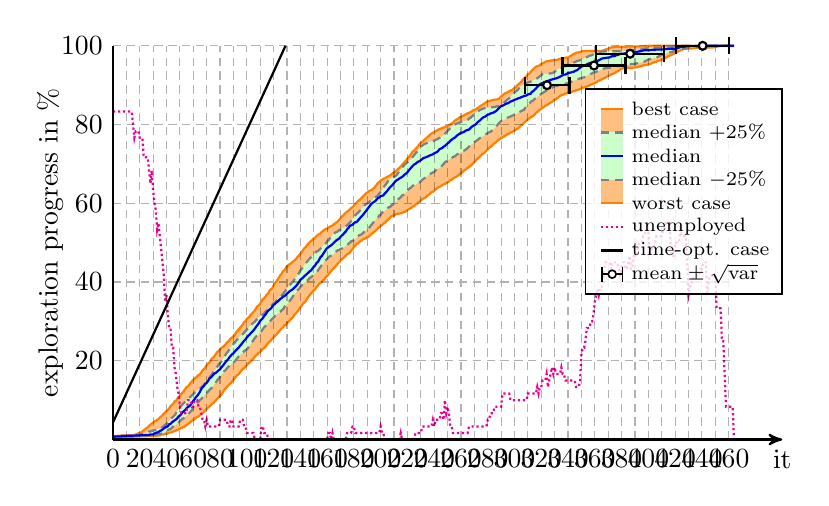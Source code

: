 \begin{tikzpicture}[thick]


% plot data, scaled to 8cm
\begin{scope}[yscale=0.05, xscale=0.017]
\draw[draw=orange, fill=orange!50] (0.00, 0.50) -- (1.00, 0.57) -- (2.00, 0.57) -- (3.00, 0.64) -- (4.00, 0.64) -- (5.00, 0.64) -- (6.00, 0.64) -- (7.00, 0.64) -- (8.00, 0.64) -- (9.00, 0.64) -- (10.00, 0.64) -- (11.00, 0.64) -- (12.00, 0.73) -- (13.00, 0.73) -- (14.00, 0.73) -- (15.00, 0.73) -- (16.00, 0.73) -- (17.00, 0.77) -- (18.00, 0.77) -- (19.00, 0.84) -- (20.00, 0.84) -- (21.00, 0.84) -- (22.00, 0.84) -- (23.00, 0.84) -- (24.00, 0.84) -- (25.00, 0.84) -- (26.00, 0.93) -- (27.00, 0.95) -- (28.00, 0.95) -- (29.00, 0.95) -- (30.00, 0.97) -- (31.00, 0.97) -- (32.00, 0.97) -- (33.00, 1.01) -- (34.00, 1.01) -- (35.00, 1.01) -- (36.00, 1.25) -- (37.00, 1.25) -- (38.00, 1.25) -- (39.00, 1.44) -- (40.00, 1.44) -- (41.00, 1.55) -- (42.00, 1.76) -- (43.00, 1.76) -- (44.00, 1.86) -- (45.00, 1.99) -- (46.00, 2.22) -- (47.00, 2.26) -- (48.00, 2.43) -- (49.00, 2.54) -- (50.00, 2.75) -- (51.00, 2.97) -- (52.00, 3.04) -- (53.00, 3.22) -- (54.00, 3.44) -- (55.00, 3.68) -- (56.00, 3.93) -- (57.00, 4.19) -- (58.00, 4.50) -- (59.00, 4.78) -- (60.00, 4.93) -- (61.00, 5.18) -- (62.00, 5.54) -- (63.00, 5.72) -- (64.00, 5.89) -- (65.00, 6.19) -- (66.00, 6.50) -- (67.00, 6.76) -- (68.00, 7.09) -- (69.00, 7.47) -- (70.00, 7.74) -- (71.00, 8.14) -- (72.00, 8.38) -- (73.00, 8.67) -- (74.00, 9.06) -- (75.00, 9.25) -- (76.00, 9.61) -- (77.00, 10.00) -- (78.00, 10.41) -- (79.00, 10.76) -- (80.00, 11.06) -- (81.00, 11.42) -- (82.00, 11.90) -- (83.00, 12.54) -- (84.00, 12.86) -- (85.00, 13.25) -- (86.00, 13.71) -- (87.00, 14.05) -- (88.00, 14.29) -- (89.00, 14.72) -- (90.00, 15.19) -- (91.00, 15.56) -- (92.00, 16.05) -- (93.00, 16.40) -- (94.00, 16.65) -- (95.00, 17.10) -- (96.00, 17.52) -- (97.00, 17.93) -- (98.00, 18.14) -- (99.00, 18.52) -- (100.00, 18.93) -- (101.00, 19.29) -- (102.00, 19.52) -- (103.00, 19.95) -- (104.00, 20.32) -- (105.00, 20.57) -- (106.00, 21.07) -- (107.00, 21.39) -- (108.00, 21.64) -- (109.00, 22.01) -- (110.00, 22.22) -- (111.00, 22.65) -- (112.00, 23.07) -- (113.00, 23.24) -- (114.00, 23.58) -- (115.00, 24.14) -- (116.00, 24.53) -- (117.00, 24.86) -- (118.00, 25.14) -- (119.00, 25.62) -- (120.00, 25.95) -- (121.00, 26.29) -- (122.00, 26.65) -- (123.00, 26.97) -- (124.00, 27.43) -- (125.00, 27.81) -- (126.00, 28.20) -- (127.00, 28.47) -- (128.00, 29.05) -- (129.00, 29.05) -- (130.00, 29.58) -- (131.00, 29.84) -- (132.00, 30.23) -- (133.00, 30.61) -- (134.00, 30.86) -- (135.00, 31.42) -- (136.00, 31.80) -- (137.00, 32.19) -- (138.00, 32.56) -- (139.00, 33.00) -- (140.00, 33.57) -- (141.00, 34.00) -- (142.00, 34.50) -- (143.00, 34.84) -- (144.00, 35.17) -- (145.00, 35.71) -- (146.00, 36.21) -- (147.00, 36.69) -- (148.00, 37.12) -- (149.00, 37.45) -- (150.00, 37.82) -- (151.00, 38.16) -- (152.00, 38.74) -- (153.00, 39.05) -- (154.00, 39.55) -- (155.00, 39.79) -- (156.00, 40.05) -- (157.00, 40.47) -- (158.00, 40.63) -- (159.00, 41.25) -- (160.00, 41.53) -- (161.00, 41.94) -- (162.00, 42.39) -- (163.00, 42.74) -- (164.00, 43.19) -- (165.00, 43.52) -- (166.00, 43.84) -- (167.00, 44.33) -- (168.00, 44.69) -- (169.00, 45.04) -- (170.00, 45.45) -- (171.00, 45.73) -- (172.00, 46.11) -- (173.00, 46.34) -- (174.00, 46.73) -- (175.00, 47.08) -- (176.00, 47.26) -- (177.00, 47.47) -- (178.00, 48.01) -- (179.00, 48.33) -- (180.00, 48.93) -- (181.00, 49.22) -- (182.00, 49.75) -- (183.00, 49.80) -- (184.00, 50.15) -- (185.00, 50.48) -- (186.00, 50.57) -- (187.00, 50.92) -- (188.00, 51.00) -- (189.00, 51.15) -- (190.00, 51.47) -- (191.00, 51.52) -- (192.00, 51.79) -- (193.00, 52.18) -- (194.00, 52.43) -- (195.00, 52.77) -- (196.00, 52.96) -- (197.00, 53.27) -- (198.00, 53.66) -- (199.00, 53.96) -- (200.00, 54.22) -- (201.00, 54.48) -- (202.00, 54.75) -- (203.00, 55.05) -- (204.00, 55.33) -- (205.00, 55.74) -- (206.00, 56.01) -- (207.00, 56.32) -- (208.00, 56.67) -- (209.00, 56.86) -- (210.00, 56.92) -- (211.00, 57.15) -- (212.00, 57.31) -- (213.00, 57.34) -- (214.00, 57.43) -- (215.00, 57.45) -- (216.00, 57.59) -- (217.00, 57.72) -- (218.00, 57.79) -- (219.00, 58.02) -- (220.00, 58.32) -- (221.00, 58.49) -- (222.00, 58.64) -- (223.00, 58.89) -- (224.00, 59.13) -- (225.00, 59.32) -- (226.00, 59.67) -- (227.00, 59.86) -- (228.00, 60.23) -- (229.00, 60.41) -- (230.00, 60.73) -- (231.00, 61.05) -- (232.00, 61.22) -- (233.00, 61.35) -- (234.00, 61.65) -- (235.00, 61.91) -- (236.00, 62.17) -- (237.00, 62.47) -- (238.00, 62.82) -- (239.00, 62.93) -- (240.00, 63.14) -- (241.00, 63.51) -- (242.00, 63.74) -- (243.00, 64.08) -- (244.00, 64.19) -- (245.00, 64.35) -- (246.00, 64.60) -- (247.00, 64.79) -- (248.00, 64.93) -- (249.00, 65.13) -- (250.00, 65.37) -- (251.00, 65.52) -- (252.00, 65.89) -- (253.00, 65.97) -- (254.00, 66.26) -- (255.00, 66.51) -- (256.00, 66.64) -- (257.00, 66.88) -- (258.00, 67.09) -- (259.00, 67.40) -- (260.00, 67.67) -- (261.00, 67.85) -- (262.00, 68.30) -- (263.00, 68.42) -- (264.00, 68.78) -- (265.00, 68.97) -- (266.00, 69.25) -- (267.00, 69.48) -- (268.00, 69.76) -- (269.00, 70.12) -- (270.00, 70.45) -- (271.00, 70.83) -- (272.00, 71.21) -- (273.00, 71.54) -- (274.00, 71.79) -- (275.00, 72.15) -- (276.00, 72.54) -- (277.00, 72.68) -- (278.00, 73.01) -- (279.00, 73.36) -- (280.00, 73.74) -- (281.00, 74.07) -- (282.00, 74.32) -- (283.00, 74.52) -- (284.00, 74.95) -- (285.00, 75.25) -- (286.00, 75.48) -- (287.00, 75.83) -- (288.00, 76.07) -- (289.00, 76.32) -- (290.00, 76.58) -- (291.00, 76.77) -- (292.00, 77.00) -- (293.00, 77.12) -- (294.00, 77.45) -- (295.00, 77.52) -- (296.00, 77.74) -- (297.00, 77.97) -- (298.00, 78.06) -- (299.00, 78.29) -- (300.00, 78.44) -- (301.00, 78.71) -- (302.00, 78.91) -- (303.00, 79.09) -- (304.00, 79.45) -- (305.00, 79.86) -- (306.00, 79.97) -- (307.00, 80.37) -- (308.00, 80.74) -- (309.00, 81.03) -- (310.00, 81.29) -- (311.00, 81.56) -- (312.00, 81.81) -- (313.00, 82.00) -- (314.00, 82.18) -- (315.00, 82.51) -- (316.00, 82.94) -- (317.00, 83.22) -- (318.00, 83.48) -- (319.00, 83.77) -- (320.00, 84.00) -- (321.00, 84.27) -- (322.00, 84.50) -- (323.00, 84.79) -- (324.00, 84.90) -- (325.00, 85.10) -- (326.00, 85.36) -- (327.00, 85.59) -- (328.00, 85.76) -- (329.00, 86.06) -- (330.00, 86.40) -- (331.00, 86.40) -- (332.00, 86.71) -- (333.00, 87.00) -- (334.00, 87.21) -- (335.00, 87.50) -- (336.00, 87.56) -- (337.00, 87.68) -- (338.00, 87.88) -- (339.00, 87.93) -- (340.00, 88.13) -- (341.00, 88.24) -- (342.00, 88.34) -- (343.00, 88.34) -- (344.00, 88.45) -- (345.00, 88.55) -- (346.00, 88.70) -- (347.00, 88.82) -- (348.00, 88.87) -- (349.00, 89.03) -- (350.00, 89.20) -- (351.00, 89.35) -- (352.00, 89.42) -- (353.00, 89.53) -- (354.00, 89.66) -- (355.00, 89.79) -- (356.00, 89.95) -- (357.00, 90.16) -- (358.00, 90.25) -- (359.00, 90.44) -- (360.00, 90.50) -- (361.00, 90.69) -- (362.00, 90.94) -- (363.00, 91.13) -- (364.00, 91.24) -- (365.00, 91.48) -- (366.00, 91.57) -- (367.00, 91.81) -- (368.00, 91.92) -- (369.00, 92.18) -- (370.00, 92.37) -- (371.00, 92.47) -- (372.00, 92.69) -- (373.00, 92.83) -- (374.00, 92.96) -- (375.00, 93.11) -- (376.00, 93.34) -- (377.00, 93.52) -- (378.00, 93.73) -- (379.00, 93.97) -- (380.00, 94.13) -- (381.00, 94.37) -- (382.00, 94.45) -- (383.00, 94.45) -- (384.00, 94.45) -- (385.00, 94.45) -- (386.00, 94.45) -- (387.00, 94.45) -- (388.00, 94.45) -- (389.00, 94.46) -- (390.00, 94.46) -- (391.00, 94.53) -- (392.00, 94.58) -- (393.00, 94.72) -- (394.00, 94.75) -- (395.00, 94.92) -- (396.00, 94.98) -- (397.00, 95.08) -- (398.00, 95.11) -- (399.00, 95.20) -- (400.00, 95.29) -- (401.00, 95.34) -- (402.00, 95.47) -- (403.00, 95.63) -- (404.00, 95.76) -- (405.00, 95.89) -- (406.00, 95.95) -- (407.00, 96.13) -- (408.00, 96.23) -- (409.00, 96.27) -- (410.00, 96.46) -- (411.00, 96.60) -- (412.00, 96.76) -- (413.00, 96.96) -- (414.00, 97.17) -- (415.00, 97.35) -- (416.00, 97.54) -- (417.00, 97.61) -- (418.00, 97.80) -- (419.00, 98.02) -- (420.00, 98.15) -- (421.00, 98.31) -- (422.00, 98.54) -- (423.00, 98.70) -- (424.00, 98.83) -- (425.00, 98.99) -- (426.00, 99.17) -- (427.00, 99.23) -- (428.00, 99.25) -- (429.00, 99.27) -- (430.00, 99.28) -- (431.00, 99.29) -- (432.00, 99.31) -- (433.00, 99.35) -- (434.00, 99.38) -- (435.00, 99.44) -- (436.00, 99.51) -- (437.00, 99.54) -- (438.00, 99.54) -- (439.00, 99.54) -- (440.00, 99.54) -- (441.00, 99.54) -- (442.00, 99.54) -- (443.00, 99.54) -- (444.00, 99.54) -- (445.00, 99.54) -- (446.00, 99.56) -- (447.00, 99.57) -- (448.00, 99.57) -- (449.00, 99.63) -- (450.00, 99.69) -- (451.00, 99.76) -- (452.00, 99.86) -- (453.00, 99.91) -- (454.00, 99.92) -- (455.00, 99.92) -- (456.00, 99.94) -- (457.00, 99.94) -- (458.00, 99.94) -- (459.00, 99.94) -- (460.00, 99.94) -- (461.00, 99.95) -- (462.00, 99.95) -- (463.00, 99.96) -- (464.00, 100.00) -- (464.00, 100.00) -- (463.00, 100.00) -- (462.00, 100.00) -- (461.00, 100.00) -- (460.00, 100.00) -- (459.00, 100.00) -- (458.00, 100.00) -- (457.00, 100.00) -- (456.00, 100.00) -- (455.00, 100.00) -- (454.00, 100.00) -- (453.00, 100.00) -- (452.00, 100.00) -- (451.00, 100.00) -- (450.00, 100.00) -- (449.00, 100.00) -- (448.00, 100.00) -- (447.00, 100.00) -- (446.00, 100.00) -- (445.00, 100.00) -- (444.00, 100.00) -- (443.00, 100.00) -- (442.00, 100.00) -- (441.00, 100.00) -- (440.00, 100.00) -- (439.00, 100.00) -- (438.00, 100.00) -- (437.00, 100.00) -- (436.00, 100.00) -- (435.00, 100.00) -- (434.00, 100.00) -- (433.00, 100.00) -- (432.00, 100.00) -- (431.00, 100.00) -- (430.00, 100.00) -- (429.00, 100.00) -- (428.00, 100.00) -- (427.00, 100.00) -- (426.00, 100.00) -- (425.00, 100.00) -- (424.00, 100.00) -- (423.00, 100.00) -- (422.00, 100.00) -- (421.00, 100.00) -- (420.00, 100.00) -- (419.00, 100.00) -- (418.00, 100.00) -- (417.00, 100.00) -- (416.00, 100.00) -- (415.00, 100.00) -- (414.00, 100.00) -- (413.00, 100.00) -- (412.00, 100.00) -- (411.00, 100.00) -- (410.00, 100.00) -- (409.00, 100.00) -- (408.00, 100.00) -- (407.00, 100.00) -- (406.00, 100.00) -- (405.00, 100.00) -- (404.00, 100.00) -- (403.00, 100.00) -- (402.00, 100.00) -- (401.00, 100.00) -- (400.00, 99.99) -- (399.00, 99.93) -- (398.00, 99.89) -- (397.00, 99.86) -- (396.00, 99.83) -- (395.00, 99.81) -- (394.00, 99.80) -- (393.00, 99.80) -- (392.00, 99.80) -- (391.00, 99.80) -- (390.00, 99.80) -- (389.00, 99.80) -- (388.00, 99.79) -- (387.00, 99.79) -- (386.00, 99.79) -- (385.00, 99.79) -- (384.00, 99.79) -- (383.00, 99.78) -- (382.00, 99.78) -- (381.00, 99.78) -- (380.00, 99.78) -- (379.00, 99.78) -- (378.00, 99.78) -- (377.00, 99.76) -- (376.00, 99.73) -- (375.00, 99.69) -- (374.00, 99.65) -- (373.00, 99.60) -- (372.00, 99.55) -- (371.00, 99.43) -- (370.00, 99.28) -- (369.00, 99.14) -- (368.00, 99.07) -- (367.00, 98.89) -- (366.00, 98.78) -- (365.00, 98.69) -- (364.00, 98.69) -- (363.00, 98.69) -- (362.00, 98.69) -- (361.00, 98.69) -- (360.00, 98.69) -- (359.00, 98.67) -- (358.00, 98.66) -- (357.00, 98.66) -- (356.00, 98.66) -- (355.00, 98.66) -- (354.00, 98.66) -- (353.00, 98.66) -- (352.00, 98.65) -- (351.00, 98.64) -- (350.00, 98.53) -- (349.00, 98.44) -- (348.00, 98.30) -- (347.00, 98.30) -- (346.00, 98.19) -- (345.00, 98.02) -- (344.00, 97.87) -- (343.00, 97.66) -- (342.00, 97.42) -- (341.00, 97.24) -- (340.00, 97.07) -- (339.00, 97.03) -- (338.00, 96.95) -- (337.00, 96.85) -- (336.00, 96.82) -- (335.00, 96.79) -- (334.00, 96.69) -- (333.00, 96.57) -- (332.00, 96.44) -- (331.00, 96.40) -- (330.00, 96.38) -- (329.00, 96.34) -- (328.00, 96.28) -- (327.00, 96.25) -- (326.00, 96.20) -- (325.00, 96.13) -- (324.00, 96.08) -- (323.00, 95.91) -- (322.00, 95.72) -- (321.00, 95.54) -- (320.00, 95.39) -- (319.00, 95.12) -- (318.00, 94.89) -- (317.00, 94.82) -- (316.00, 94.65) -- (315.00, 94.43) -- (314.00, 94.06) -- (313.00, 93.73) -- (312.00, 93.36) -- (311.00, 92.92) -- (310.00, 92.77) -- (309.00, 92.32) -- (308.00, 91.92) -- (307.00, 91.63) -- (306.00, 91.33) -- (305.00, 90.85) -- (304.00, 90.51) -- (303.00, 90.24) -- (302.00, 89.95) -- (301.00, 89.48) -- (300.00, 89.28) -- (299.00, 89.03) -- (298.00, 88.72) -- (297.00, 88.63) -- (296.00, 88.47) -- (295.00, 88.18) -- (294.00, 88.10) -- (293.00, 87.91) -- (292.00, 87.68) -- (291.00, 87.41) -- (290.00, 87.11) -- (289.00, 86.78) -- (288.00, 86.47) -- (287.00, 86.38) -- (286.00, 86.34) -- (285.00, 86.32) -- (284.00, 86.23) -- (283.00, 86.17) -- (282.00, 86.06) -- (281.00, 85.97) -- (280.00, 85.90) -- (279.00, 85.69) -- (278.00, 85.45) -- (277.00, 85.22) -- (276.00, 84.97) -- (275.00, 84.82) -- (274.00, 84.55) -- (273.00, 84.27) -- (272.00, 84.10) -- (271.00, 83.86) -- (270.00, 83.77) -- (269.00, 83.59) -- (268.00, 83.34) -- (267.00, 83.14) -- (266.00, 82.96) -- (265.00, 82.89) -- (264.00, 82.72) -- (263.00, 82.50) -- (262.00, 82.29) -- (261.00, 82.14) -- (260.00, 81.98) -- (259.00, 81.84) -- (258.00, 81.53) -- (257.00, 81.33) -- (256.00, 81.13) -- (255.00, 80.83) -- (254.00, 80.48) -- (253.00, 80.26) -- (252.00, 79.99) -- (251.00, 79.90) -- (250.00, 79.66) -- (249.00, 79.58) -- (248.00, 79.35) -- (247.00, 79.22) -- (246.00, 79.15) -- (245.00, 78.94) -- (244.00, 78.87) -- (243.00, 78.70) -- (242.00, 78.45) -- (241.00, 78.32) -- (240.00, 78.11) -- (239.00, 77.92) -- (238.00, 77.72) -- (237.00, 77.46) -- (236.00, 77.12) -- (235.00, 76.81) -- (234.00, 76.51) -- (233.00, 76.22) -- (232.00, 75.90) -- (231.00, 75.61) -- (230.00, 75.32) -- (229.00, 75.02) -- (228.00, 74.52) -- (227.00, 74.11) -- (226.00, 73.78) -- (225.00, 73.34) -- (224.00, 73.19) -- (223.00, 72.65) -- (222.00, 72.16) -- (221.00, 71.73) -- (220.00, 71.39) -- (219.00, 70.86) -- (218.00, 70.54) -- (217.00, 70.13) -- (216.00, 69.74) -- (215.00, 69.36) -- (214.00, 68.97) -- (213.00, 68.71) -- (212.00, 68.41) -- (211.00, 68.10) -- (210.00, 67.78) -- (209.00, 67.63) -- (208.00, 67.31) -- (207.00, 67.07) -- (206.00, 66.89) -- (205.00, 66.74) -- (204.00, 66.52) -- (203.00, 66.35) -- (202.00, 66.23) -- (201.00, 66.00) -- (200.00, 65.73) -- (199.00, 65.37) -- (198.00, 65.20) -- (197.00, 64.68) -- (196.00, 64.28) -- (195.00, 63.87) -- (194.00, 63.59) -- (193.00, 63.38) -- (192.00, 63.22) -- (191.00, 63.01) -- (190.00, 62.74) -- (189.00, 62.48) -- (188.00, 62.13) -- (187.00, 61.82) -- (186.00, 61.44) -- (185.00, 61.13) -- (184.00, 60.75) -- (183.00, 60.55) -- (182.00, 60.12) -- (181.00, 59.83) -- (180.00, 59.38) -- (179.00, 59.05) -- (178.00, 58.79) -- (177.00, 58.45) -- (176.00, 58.11) -- (175.00, 57.93) -- (174.00, 57.58) -- (173.00, 57.33) -- (172.00, 56.86) -- (171.00, 56.66) -- (170.00, 56.17) -- (169.00, 55.79) -- (168.00, 55.43) -- (167.00, 55.17) -- (166.00, 54.88) -- (165.00, 54.68) -- (164.00, 54.37) -- (163.00, 54.16) -- (162.00, 54.08) -- (161.00, 53.79) -- (160.00, 53.53) -- (159.00, 53.48) -- (158.00, 53.28) -- (157.00, 52.99) -- (156.00, 52.72) -- (155.00, 52.35) -- (154.00, 52.18) -- (153.00, 51.92) -- (152.00, 51.65) -- (151.00, 51.31) -- (150.00, 50.99) -- (149.00, 50.74) -- (148.00, 50.42) -- (147.00, 50.14) -- (146.00, 49.76) -- (145.00, 49.40) -- (144.00, 48.87) -- (143.00, 48.60) -- (142.00, 48.11) -- (141.00, 47.57) -- (140.00, 47.17) -- (139.00, 46.70) -- (138.00, 46.44) -- (137.00, 45.95) -- (136.00, 45.63) -- (135.00, 45.32) -- (134.00, 45.07) -- (133.00, 44.73) -- (132.00, 44.55) -- (131.00, 44.26) -- (130.00, 43.99) -- (129.00, 43.46) -- (128.00, 42.98) -- (127.00, 42.73) -- (126.00, 42.08) -- (125.00, 41.75) -- (124.00, 41.15) -- (123.00, 40.65) -- (122.00, 40.13) -- (121.00, 39.72) -- (120.00, 39.05) -- (119.00, 38.43) -- (118.00, 38.16) -- (117.00, 37.81) -- (116.00, 37.08) -- (115.00, 36.84) -- (114.00, 36.33) -- (113.00, 35.91) -- (112.00, 35.68) -- (111.00, 35.08) -- (110.00, 34.52) -- (109.00, 34.06) -- (108.00, 33.88) -- (107.00, 33.42) -- (106.00, 32.77) -- (105.00, 32.40) -- (104.00, 32.09) -- (103.00, 31.76) -- (102.00, 31.23) -- (101.00, 30.91) -- (100.00, 30.60) -- (99.00, 30.08) -- (98.00, 29.81) -- (97.00, 29.24) -- (96.00, 28.78) -- (95.00, 28.39) -- (94.00, 28.02) -- (93.00, 27.57) -- (92.00, 27.18) -- (91.00, 26.61) -- (90.00, 26.21) -- (89.00, 25.91) -- (88.00, 25.69) -- (87.00, 25.23) -- (86.00, 24.83) -- (85.00, 24.60) -- (84.00, 24.12) -- (83.00, 23.76) -- (82.00, 23.45) -- (81.00, 23.31) -- (80.00, 22.86) -- (79.00, 22.49) -- (78.00, 22.25) -- (77.00, 21.81) -- (76.00, 21.30) -- (75.00, 20.85) -- (74.00, 20.61) -- (73.00, 20.13) -- (72.00, 19.50) -- (71.00, 19.30) -- (70.00, 18.84) -- (69.00, 18.31) -- (68.00, 17.93) -- (67.00, 17.55) -- (66.00, 17.06) -- (65.00, 16.59) -- (64.00, 16.44) -- (63.00, 16.09) -- (62.00, 15.74) -- (61.00, 15.50) -- (60.00, 15.13) -- (59.00, 14.77) -- (58.00, 14.40) -- (57.00, 13.93) -- (56.00, 13.47) -- (55.00, 13.30) -- (54.00, 12.87) -- (53.00, 12.32) -- (52.00, 11.95) -- (51.00, 11.58) -- (50.00, 11.00) -- (49.00, 10.83) -- (48.00, 10.34) -- (47.00, 9.77) -- (46.00, 9.69) -- (45.00, 9.08) -- (44.00, 8.77) -- (43.00, 8.47) -- (42.00, 7.88) -- (41.00, 7.49) -- (40.00, 7.18) -- (39.00, 6.84) -- (38.00, 6.57) -- (37.00, 6.20) -- (36.00, 5.85) -- (35.00, 5.59) -- (34.00, 5.22) -- (33.00, 4.96) -- (32.00, 4.73) -- (31.00, 4.59) -- (30.00, 4.27) -- (29.00, 4.04) -- (28.00, 3.79) -- (27.00, 3.49) -- (26.00, 3.08) -- (25.00, 2.89) -- (24.00, 2.59) -- (23.00, 2.32) -- (22.00, 2.07) -- (21.00, 1.79) -- (20.00, 1.69) -- (19.00, 1.59) -- (18.00, 1.41) -- (17.00, 1.27) -- (16.00, 1.21) -- (15.00, 1.08) -- (14.00, 1.08) -- (13.00, 1.04) -- (12.00, 1.04) -- (11.00, 1.02) -- (10.00, 1.01) -- (9.00, 1.01) -- (8.00, 1.01) -- (7.00, 1.01) -- (6.00, 1.01) -- (5.00, 0.97) -- (4.00, 0.97) -- (3.00, 0.86) -- (2.00, 0.86) -- (1.00, 0.83) -- (0.00, 0.72);
\draw[gray, densely dashed, fill=green!20] (0.00, 0.63) -- (1.00, 0.70) -- (2.00, 0.73) -- (3.00, 0.73) -- (4.00, 0.73) -- (5.00, 0.73) -- (6.00, 0.73) -- (7.00, 0.78) -- (8.00, 0.84) -- (9.00, 0.90) -- (10.00, 0.90) -- (11.00, 0.90) -- (12.00, 0.90) -- (13.00, 0.90) -- (14.00, 0.90) -- (15.00, 0.90) -- (16.00, 0.90) -- (17.00, 0.90) -- (18.00, 0.90) -- (19.00, 0.99) -- (20.00, 0.99) -- (21.00, 0.99) -- (22.00, 1.01) -- (23.00, 1.01) -- (24.00, 1.08) -- (25.00, 1.08) -- (26.00, 1.09) -- (27.00, 1.09) -- (28.00, 1.12) -- (29.00, 1.12) -- (30.00, 1.22) -- (31.00, 1.27) -- (32.00, 1.27) -- (33.00, 1.34) -- (34.00, 1.36) -- (35.00, 1.46) -- (36.00, 1.48) -- (37.00, 1.56) -- (38.00, 1.74) -- (39.00, 1.89) -- (40.00, 2.21) -- (41.00, 2.39) -- (42.00, 2.60) -- (43.00, 2.63) -- (44.00, 2.98) -- (45.00, 3.29) -- (46.00, 3.59) -- (47.00, 3.68) -- (48.00, 4.02) -- (49.00, 4.32) -- (50.00, 4.65) -- (51.00, 4.96) -- (52.00, 5.29) -- (53.00, 5.44) -- (54.00, 5.79) -- (55.00, 6.03) -- (56.00, 6.28) -- (57.00, 6.72) -- (58.00, 7.11) -- (59.00, 7.48) -- (60.00, 8.20) -- (61.00, 8.60) -- (62.00, 9.00) -- (63.00, 9.34) -- (64.00, 9.60) -- (65.00, 10.06) -- (66.00, 10.28) -- (67.00, 10.76) -- (68.00, 11.09) -- (69.00, 11.51) -- (70.00, 11.80) -- (71.00, 12.13) -- (72.00, 12.57) -- (73.00, 12.87) -- (74.00, 13.21) -- (75.00, 13.66) -- (76.00, 14.12) -- (77.00, 14.58) -- (78.00, 15.11) -- (79.00, 15.42) -- (80.00, 16.00) -- (81.00, 16.54) -- (82.00, 16.79) -- (83.00, 17.30) -- (84.00, 17.57) -- (85.00, 18.03) -- (86.00, 18.40) -- (87.00, 18.73) -- (88.00, 19.10) -- (89.00, 19.42) -- (90.00, 19.54) -- (91.00, 19.83) -- (92.00, 20.27) -- (93.00, 20.70) -- (94.00, 21.15) -- (95.00, 21.42) -- (96.00, 21.75) -- (97.00, 22.00) -- (98.00, 22.47) -- (99.00, 22.68) -- (100.00, 22.87) -- (101.00, 23.29) -- (102.00, 23.88) -- (103.00, 24.27) -- (104.00, 24.78) -- (105.00, 25.26) -- (106.00, 25.82) -- (107.00, 26.21) -- (108.00, 26.38) -- (109.00, 26.88) -- (110.00, 27.26) -- (111.00, 27.57) -- (112.00, 28.08) -- (113.00, 28.53) -- (114.00, 28.84) -- (115.00, 29.31) -- (116.00, 29.62) -- (117.00, 29.89) -- (118.00, 30.26) -- (119.00, 30.61) -- (120.00, 30.99) -- (121.00, 31.36) -- (122.00, 31.72) -- (123.00, 31.95) -- (124.00, 32.21) -- (125.00, 32.45) -- (126.00, 32.81) -- (127.00, 33.05) -- (128.00, 33.59) -- (129.00, 34.06) -- (130.00, 34.40) -- (131.00, 34.77) -- (132.00, 35.19) -- (133.00, 35.64) -- (134.00, 36.11) -- (135.00, 36.61) -- (136.00, 36.97) -- (137.00, 37.57) -- (138.00, 37.97) -- (139.00, 38.27) -- (140.00, 38.74) -- (141.00, 39.10) -- (142.00, 39.56) -- (143.00, 39.83) -- (144.00, 40.13) -- (145.00, 40.34) -- (146.00, 40.62) -- (147.00, 41.05) -- (148.00, 41.20) -- (149.00, 41.52) -- (150.00, 41.88) -- (151.00, 42.30) -- (152.00, 42.50) -- (153.00, 42.85) -- (154.00, 43.38) -- (155.00, 43.82) -- (156.00, 44.31) -- (157.00, 44.68) -- (158.00, 45.27) -- (159.00, 45.50) -- (160.00, 45.88) -- (161.00, 46.27) -- (162.00, 46.57) -- (163.00, 46.68) -- (164.00, 46.98) -- (165.00, 47.15) -- (166.00, 47.52) -- (167.00, 47.83) -- (168.00, 48.07) -- (169.00, 48.14) -- (170.00, 48.38) -- (171.00, 48.48) -- (172.00, 48.75) -- (173.00, 49.01) -- (174.00, 49.21) -- (175.00, 49.41) -- (176.00, 49.71) -- (177.00, 49.99) -- (178.00, 50.36) -- (179.00, 50.44) -- (180.00, 50.68) -- (181.00, 50.96) -- (182.00, 51.28) -- (183.00, 51.56) -- (184.00, 51.90) -- (185.00, 51.99) -- (186.00, 52.20) -- (187.00, 52.51) -- (188.00, 52.85) -- (189.00, 53.15) -- (190.00, 53.48) -- (191.00, 53.58) -- (192.00, 54.05) -- (193.00, 54.48) -- (194.00, 54.92) -- (195.00, 55.33) -- (196.00, 55.77) -- (197.00, 56.21) -- (198.00, 56.41) -- (199.00, 56.93) -- (200.00, 57.06) -- (201.00, 57.61) -- (202.00, 57.86) -- (203.00, 58.04) -- (204.00, 58.35) -- (205.00, 58.57) -- (206.00, 59.01) -- (207.00, 59.07) -- (208.00, 59.42) -- (209.00, 59.67) -- (210.00, 59.91) -- (211.00, 60.18) -- (212.00, 60.60) -- (213.00, 60.99) -- (214.00, 61.25) -- (215.00, 61.55) -- (216.00, 61.99) -- (217.00, 62.13) -- (218.00, 62.45) -- (219.00, 62.93) -- (220.00, 63.14) -- (221.00, 63.59) -- (222.00, 63.84) -- (223.00, 64.08) -- (224.00, 64.47) -- (225.00, 64.57) -- (226.00, 64.73) -- (227.00, 64.96) -- (228.00, 65.20) -- (229.00, 65.32) -- (230.00, 65.58) -- (231.00, 65.93) -- (232.00, 66.21) -- (233.00, 66.44) -- (234.00, 66.67) -- (235.00, 67.00) -- (236.00, 67.29) -- (237.00, 67.46) -- (238.00, 67.65) -- (239.00, 67.84) -- (240.00, 67.96) -- (241.00, 68.32) -- (242.00, 68.67) -- (243.00, 68.87) -- (244.00, 68.97) -- (245.00, 69.29) -- (246.00, 69.61) -- (247.00, 69.99) -- (248.00, 70.39) -- (249.00, 70.62) -- (250.00, 70.94) -- (251.00, 71.07) -- (252.00, 71.35) -- (253.00, 71.46) -- (254.00, 71.74) -- (255.00, 71.88) -- (256.00, 72.07) -- (257.00, 72.41) -- (258.00, 72.56) -- (259.00, 72.83) -- (260.00, 72.96) -- (261.00, 73.10) -- (262.00, 73.29) -- (263.00, 73.51) -- (264.00, 73.74) -- (265.00, 74.06) -- (266.00, 74.41) -- (267.00, 74.63) -- (268.00, 75.00) -- (269.00, 75.20) -- (270.00, 75.48) -- (271.00, 75.78) -- (272.00, 75.99) -- (273.00, 76.26) -- (274.00, 76.55) -- (275.00, 76.70) -- (276.00, 76.98) -- (277.00, 77.16) -- (278.00, 77.40) -- (279.00, 77.60) -- (280.00, 77.86) -- (281.00, 78.03) -- (282.00, 78.14) -- (283.00, 78.42) -- (284.00, 78.71) -- (285.00, 79.10) -- (286.00, 79.34) -- (287.00, 79.82) -- (288.00, 80.18) -- (289.00, 80.58) -- (290.00, 80.90) -- (291.00, 81.02) -- (292.00, 81.24) -- (293.00, 81.34) -- (294.00, 81.55) -- (295.00, 81.77) -- (296.00, 81.93) -- (297.00, 82.03) -- (298.00, 82.23) -- (299.00, 82.35) -- (300.00, 82.52) -- (301.00, 82.71) -- (302.00, 82.90) -- (303.00, 83.03) -- (304.00, 83.23) -- (305.00, 83.41) -- (306.00, 83.60) -- (307.00, 83.73) -- (308.00, 84.25) -- (309.00, 84.49) -- (310.00, 85.16) -- (311.00, 85.26) -- (312.00, 85.72) -- (313.00, 85.95) -- (314.00, 86.10) -- (315.00, 86.52) -- (316.00, 86.62) -- (317.00, 86.97) -- (318.00, 87.32) -- (319.00, 87.49) -- (320.00, 87.82) -- (321.00, 87.98) -- (322.00, 88.24) -- (323.00, 88.43) -- (324.00, 88.60) -- (325.00, 88.81) -- (326.00, 89.04) -- (327.00, 89.17) -- (328.00, 89.37) -- (329.00, 89.55) -- (330.00, 89.75) -- (331.00, 89.80) -- (332.00, 89.82) -- (333.00, 90.02) -- (334.00, 90.17) -- (335.00, 90.30) -- (336.00, 90.32) -- (337.00, 90.36) -- (338.00, 90.38) -- (339.00, 90.46) -- (340.00, 90.58) -- (341.00, 90.58) -- (342.00, 90.76) -- (343.00, 90.94) -- (344.00, 91.13) -- (345.00, 91.27) -- (346.00, 91.34) -- (347.00, 91.54) -- (348.00, 91.59) -- (349.00, 91.74) -- (350.00, 91.76) -- (351.00, 91.92) -- (352.00, 92.02) -- (353.00, 92.14) -- (354.00, 92.42) -- (355.00, 92.58) -- (356.00, 92.71) -- (357.00, 92.90) -- (358.00, 92.98) -- (359.00, 93.24) -- (360.00, 93.29) -- (361.00, 93.39) -- (362.00, 93.55) -- (363.00, 93.69) -- (364.00, 93.84) -- (365.00, 93.95) -- (366.00, 94.08) -- (367.00, 94.26) -- (368.00, 94.31) -- (369.00, 94.34) -- (370.00, 94.37) -- (371.00, 94.40) -- (372.00, 94.52) -- (373.00, 94.59) -- (374.00, 94.71) -- (375.00, 94.81) -- (376.00, 94.81) -- (377.00, 94.84) -- (378.00, 94.85) -- (379.00, 94.92) -- (380.00, 94.95) -- (381.00, 95.04) -- (382.00, 95.11) -- (383.00, 95.11) -- (384.00, 95.18) -- (385.00, 95.23) -- (386.00, 95.29) -- (387.00, 95.36) -- (388.00, 95.36) -- (389.00, 95.41) -- (390.00, 95.46) -- (391.00, 95.52) -- (392.00, 95.57) -- (393.00, 95.65) -- (394.00, 95.74) -- (395.00, 95.83) -- (396.00, 95.93) -- (397.00, 95.96) -- (398.00, 96.18) -- (399.00, 96.31) -- (400.00, 96.51) -- (401.00, 96.60) -- (402.00, 96.67) -- (403.00, 96.76) -- (404.00, 96.86) -- (405.00, 96.96) -- (406.00, 96.96) -- (407.00, 97.15) -- (408.00, 97.37) -- (409.00, 97.50) -- (410.00, 97.66) -- (411.00, 97.67) -- (412.00, 97.82) -- (413.00, 98.04) -- (414.00, 98.21) -- (415.00, 98.27) -- (416.00, 98.34) -- (417.00, 98.41) -- (418.00, 98.45) -- (419.00, 98.71) -- (420.00, 98.71) -- (421.00, 98.91) -- (422.00, 98.96) -- (423.00, 99.03) -- (424.00, 99.16) -- (425.00, 99.25) -- (426.00, 99.25) -- (427.00, 99.25) -- (428.00, 99.43) -- (429.00, 99.54) -- (430.00, 99.54) -- (431.00, 99.54) -- (432.00, 99.54) -- (433.00, 99.56) -- (434.00, 99.61) -- (435.00, 99.63) -- (436.00, 99.63) -- (437.00, 99.73) -- (438.00, 99.75) -- (439.00, 99.82) -- (440.00, 99.85) -- (441.00, 99.85) -- (442.00, 99.85) -- (443.00, 99.91) -- (444.00, 99.93) -- (445.00, 99.94) -- (446.00, 99.94) -- (447.00, 99.94) -- (448.00, 99.94) -- (449.00, 99.96) -- (450.00, 99.96) -- (451.00, 99.96) -- (452.00, 99.96) -- (453.00, 99.96) -- (454.00, 99.96) -- (455.00, 99.96) -- (456.00, 99.99) -- (457.00, 100.00) -- (458.00, 100.00) -- (459.00, 100.00) -- (460.00, 100.00) -- (461.00, 100.00) -- (462.00, 100.00) -- (463.00, 100.00) -- (464.00, 100.00) -- (464.00, 100.00) -- (463.00, 100.00) -- (462.00, 100.00) -- (461.00, 100.00) -- (460.00, 100.00) -- (459.00, 100.00) -- (458.00, 100.00) -- (457.00, 100.00) -- (456.00, 100.00) -- (455.00, 100.00) -- (454.00, 100.00) -- (453.00, 100.00) -- (452.00, 100.00) -- (451.00, 100.00) -- (450.00, 100.00) -- (449.00, 100.00) -- (448.00, 100.00) -- (447.00, 100.00) -- (446.00, 100.00) -- (445.00, 100.00) -- (444.00, 100.00) -- (443.00, 100.00) -- (442.00, 100.00) -- (441.00, 100.00) -- (440.00, 100.00) -- (439.00, 100.00) -- (438.00, 100.00) -- (437.00, 100.00) -- (436.00, 100.00) -- (435.00, 100.00) -- (434.00, 100.00) -- (433.00, 100.00) -- (432.00, 100.00) -- (431.00, 100.00) -- (430.00, 100.00) -- (429.00, 100.00) -- (428.00, 99.99) -- (427.00, 99.99) -- (426.00, 99.99) -- (425.00, 99.99) -- (424.00, 99.99) -- (423.00, 99.98) -- (422.00, 99.96) -- (421.00, 99.95) -- (420.00, 99.87) -- (419.00, 99.86) -- (418.00, 99.79) -- (417.00, 99.70) -- (416.00, 99.65) -- (415.00, 99.62) -- (414.00, 99.60) -- (413.00, 99.59) -- (412.00, 99.55) -- (411.00, 99.51) -- (410.00, 99.51) -- (409.00, 99.50) -- (408.00, 99.50) -- (407.00, 99.50) -- (406.00, 99.50) -- (405.00, 99.50) -- (404.00, 99.50) -- (403.00, 99.50) -- (402.00, 99.48) -- (401.00, 99.46) -- (400.00, 99.40) -- (399.00, 99.33) -- (398.00, 99.33) -- (397.00, 99.20) -- (396.00, 99.11) -- (395.00, 99.10) -- (394.00, 99.03) -- (393.00, 98.97) -- (392.00, 98.95) -- (391.00, 98.88) -- (390.00, 98.88) -- (389.00, 98.83) -- (388.00, 98.79) -- (387.00, 98.79) -- (386.00, 98.77) -- (385.00, 98.75) -- (384.00, 98.73) -- (383.00, 98.73) -- (382.00, 98.73) -- (381.00, 98.70) -- (380.00, 98.65) -- (379.00, 98.63) -- (378.00, 98.62) -- (377.00, 98.62) -- (376.00, 98.62) -- (375.00, 98.62) -- (374.00, 98.62) -- (373.00, 98.62) -- (372.00, 98.62) -- (371.00, 98.62) -- (370.00, 98.62) -- (369.00, 98.62) -- (368.00, 98.59) -- (367.00, 98.57) -- (366.00, 98.56) -- (365.00, 98.52) -- (364.00, 98.44) -- (363.00, 98.30) -- (362.00, 98.19) -- (361.00, 98.00) -- (360.00, 97.85) -- (359.00, 97.79) -- (358.00, 97.68) -- (357.00, 97.54) -- (356.00, 97.48) -- (355.00, 97.31) -- (354.00, 97.11) -- (353.00, 97.02) -- (352.00, 96.81) -- (351.00, 96.63) -- (350.00, 96.44) -- (349.00, 96.34) -- (348.00, 96.25) -- (347.00, 96.18) -- (346.00, 96.02) -- (345.00, 95.83) -- (344.00, 95.75) -- (343.00, 95.56) -- (342.00, 95.42) -- (341.00, 95.25) -- (340.00, 95.23) -- (339.00, 95.07) -- (338.00, 94.81) -- (337.00, 94.77) -- (336.00, 94.69) -- (335.00, 94.45) -- (334.00, 94.45) -- (333.00, 94.17) -- (332.00, 93.92) -- (331.00, 93.69) -- (330.00, 93.39) -- (329.00, 93.20) -- (328.00, 93.01) -- (327.00, 92.99) -- (326.00, 92.98) -- (325.00, 92.96) -- (324.00, 92.94) -- (323.00, 92.91) -- (322.00, 92.89) -- (321.00, 92.82) -- (320.00, 92.51) -- (319.00, 92.28) -- (318.00, 92.00) -- (317.00, 91.74) -- (316.00, 91.53) -- (315.00, 91.29) -- (314.00, 91.21) -- (313.00, 91.08) -- (312.00, 90.89) -- (311.00, 90.76) -- (310.00, 90.70) -- (309.00, 90.55) -- (308.00, 90.30) -- (307.00, 90.18) -- (306.00, 89.92) -- (305.00, 89.74) -- (304.00, 89.37) -- (303.00, 89.09) -- (302.00, 88.65) -- (301.00, 88.46) -- (300.00, 88.14) -- (299.00, 87.74) -- (298.00, 87.43) -- (297.00, 87.03) -- (296.00, 86.66) -- (295.00, 86.46) -- (294.00, 86.13) -- (293.00, 85.87) -- (292.00, 85.47) -- (291.00, 85.21) -- (290.00, 84.95) -- (289.00, 84.79) -- (288.00, 84.72) -- (287.00, 84.64) -- (286.00, 84.53) -- (285.00, 84.48) -- (284.00, 84.42) -- (283.00, 84.36) -- (282.00, 84.36) -- (281.00, 84.33) -- (280.00, 84.24) -- (279.00, 84.23) -- (278.00, 84.18) -- (277.00, 84.10) -- (276.00, 84.00) -- (275.00, 83.80) -- (274.00, 83.71) -- (273.00, 83.40) -- (272.00, 83.20) -- (271.00, 82.98) -- (270.00, 82.64) -- (269.00, 82.30) -- (268.00, 82.01) -- (267.00, 81.69) -- (266.00, 81.53) -- (265.00, 81.16) -- (264.00, 81.02) -- (263.00, 80.94) -- (262.00, 80.81) -- (261.00, 80.74) -- (260.00, 80.65) -- (259.00, 80.51) -- (258.00, 80.37) -- (257.00, 80.25) -- (256.00, 80.10) -- (255.00, 79.94) -- (254.00, 79.72) -- (253.00, 79.39) -- (252.00, 79.11) -- (251.00, 78.69) -- (250.00, 78.42) -- (249.00, 77.99) -- (248.00, 77.67) -- (247.00, 77.29) -- (246.00, 77.00) -- (245.00, 76.89) -- (244.00, 76.61) -- (243.00, 76.43) -- (242.00, 76.23) -- (241.00, 76.09) -- (240.00, 75.93) -- (239.00, 75.80) -- (238.00, 75.74) -- (237.00, 75.60) -- (236.00, 75.53) -- (235.00, 75.39) -- (234.00, 75.21) -- (233.00, 75.09) -- (232.00, 74.91) -- (231.00, 74.62) -- (230.00, 74.43) -- (229.00, 73.87) -- (228.00, 73.55) -- (227.00, 73.04) -- (226.00, 72.69) -- (225.00, 72.20) -- (224.00, 71.81) -- (223.00, 71.40) -- (222.00, 70.90) -- (221.00, 70.74) -- (220.00, 70.41) -- (219.00, 70.11) -- (218.00, 69.90) -- (217.00, 69.44) -- (216.00, 69.13) -- (215.00, 68.67) -- (214.00, 68.16) -- (213.00, 67.67) -- (212.00, 67.19) -- (211.00, 66.92) -- (210.00, 66.70) -- (209.00, 66.60) -- (208.00, 66.36) -- (207.00, 66.15) -- (206.00, 65.85) -- (205.00, 65.37) -- (204.00, 64.86) -- (203.00, 64.45) -- (202.00, 63.84) -- (201.00, 63.22) -- (200.00, 62.90) -- (199.00, 62.50) -- (198.00, 62.06) -- (197.00, 61.74) -- (196.00, 61.58) -- (195.00, 61.38) -- (194.00, 60.95) -- (193.00, 60.70) -- (192.00, 60.55) -- (191.00, 60.19) -- (190.00, 59.97) -- (189.00, 59.74) -- (188.00, 59.51) -- (187.00, 59.08) -- (186.00, 58.75) -- (185.00, 58.34) -- (184.00, 57.90) -- (183.00, 57.57) -- (182.00, 57.29) -- (181.00, 56.94) -- (180.00, 56.48) -- (179.00, 56.04) -- (178.00, 55.53) -- (177.00, 55.09) -- (176.00, 54.75) -- (175.00, 54.43) -- (174.00, 54.15) -- (173.00, 53.88) -- (172.00, 53.72) -- (171.00, 53.63) -- (170.00, 53.32) -- (169.00, 53.19) -- (168.00, 52.86) -- (167.00, 52.68) -- (166.00, 52.56) -- (165.00, 52.21) -- (164.00, 51.89) -- (163.00, 51.45) -- (162.00, 51.05) -- (161.00, 50.61) -- (160.00, 50.33) -- (159.00, 49.82) -- (158.00, 49.50) -- (157.00, 49.28) -- (156.00, 48.79) -- (155.00, 48.47) -- (154.00, 48.15) -- (153.00, 47.82) -- (152.00, 47.78) -- (151.00, 47.26) -- (150.00, 46.85) -- (149.00, 46.72) -- (148.00, 46.31) -- (147.00, 45.96) -- (146.00, 45.60) -- (145.00, 45.15) -- (144.00, 44.78) -- (143.00, 44.40) -- (142.00, 43.82) -- (141.00, 43.34) -- (140.00, 42.91) -- (139.00, 42.29) -- (138.00, 41.92) -- (137.00, 41.26) -- (136.00, 40.98) -- (135.00, 40.30) -- (134.00, 40.02) -- (133.00, 39.59) -- (132.00, 39.16) -- (131.00, 38.73) -- (130.00, 38.30) -- (129.00, 37.83) -- (128.00, 37.44) -- (127.00, 36.94) -- (126.00, 36.58) -- (125.00, 36.30) -- (124.00, 35.94) -- (123.00, 35.59) -- (122.00, 35.19) -- (121.00, 34.81) -- (120.00, 34.58) -- (119.00, 34.22) -- (118.00, 33.90) -- (117.00, 33.55) -- (116.00, 33.14) -- (115.00, 32.78) -- (114.00, 32.49) -- (113.00, 32.01) -- (112.00, 31.78) -- (111.00, 31.52) -- (110.00, 31.20) -- (109.00, 30.95) -- (108.00, 30.68) -- (107.00, 30.33) -- (106.00, 29.94) -- (105.00, 29.69) -- (104.00, 29.37) -- (103.00, 28.96) -- (102.00, 28.73) -- (101.00, 28.21) -- (100.00, 27.90) -- (99.00, 27.56) -- (98.00, 27.13) -- (97.00, 26.79) -- (96.00, 26.51) -- (95.00, 26.19) -- (94.00, 25.90) -- (93.00, 25.44) -- (92.00, 25.06) -- (91.00, 24.65) -- (90.00, 24.28) -- (89.00, 23.91) -- (88.00, 23.38) -- (87.00, 22.92) -- (86.00, 22.39) -- (85.00, 21.99) -- (84.00, 21.46) -- (83.00, 20.96) -- (82.00, 20.49) -- (81.00, 19.93) -- (80.00, 19.37) -- (79.00, 19.05) -- (78.00, 18.54) -- (77.00, 17.96) -- (76.00, 17.49) -- (75.00, 17.11) -- (74.00, 16.60) -- (73.00, 16.15) -- (72.00, 15.65) -- (71.00, 15.17) -- (70.00, 14.73) -- (69.00, 14.45) -- (68.00, 13.86) -- (67.00, 13.55) -- (66.00, 13.22) -- (65.00, 12.89) -- (64.00, 12.73) -- (63.00, 12.40) -- (62.00, 12.15) -- (61.00, 11.93) -- (60.00, 11.56) -- (59.00, 11.26) -- (58.00, 10.89) -- (57.00, 10.61) -- (56.00, 10.34) -- (55.00, 10.08) -- (54.00, 9.64) -- (53.00, 9.30) -- (52.00, 8.98) -- (51.00, 8.57) -- (50.00, 8.21) -- (49.00, 7.66) -- (48.00, 7.31) -- (47.00, 6.61) -- (46.00, 6.14) -- (45.00, 5.81) -- (44.00, 5.51) -- (43.00, 5.12) -- (42.00, 4.69) -- (41.00, 4.40) -- (40.00, 4.02) -- (39.00, 3.72) -- (38.00, 3.38) -- (37.00, 3.16) -- (36.00, 2.92) -- (35.00, 2.78) -- (34.00, 2.78) -- (33.00, 2.60) -- (32.00, 2.44) -- (31.00, 2.38) -- (30.00, 2.30) -- (29.00, 2.20) -- (28.00, 2.05) -- (27.00, 2.05) -- (26.00, 1.89) -- (25.00, 1.82) -- (24.00, 1.68) -- (23.00, 1.48) -- (22.00, 1.38) -- (21.00, 1.31) -- (20.00, 1.25) -- (19.00, 1.17) -- (18.00, 1.17) -- (17.00, 1.08) -- (16.00, 1.08) -- (15.00, 1.03) -- (14.00, 1.02) -- (13.00, 1.01) -- (12.00, 1.01) -- (11.00, 0.98) -- (10.00, 0.95) -- (9.00, 0.93) -- (8.00, 0.91) -- (7.00, 0.90) -- (6.00, 0.90) -- (5.00, 0.90) -- (4.00, 0.83) -- (3.00, 0.83) -- (2.00, 0.83) -- (1.00, 0.80) -- (0.00, 0.72);
\draw[blue] (0.00, 0.71) -- (1.00, 0.73) -- (2.00, 0.80) -- (3.00, 0.80) -- (4.00, 0.80) -- (5.00, 0.80) -- (6.00, 0.80) -- (7.00, 0.89) -- (8.00, 0.90) -- (9.00, 0.91) -- (10.00, 0.93) -- (11.00, 0.93) -- (12.00, 0.96) -- (13.00, 0.98) -- (14.00, 0.98) -- (15.00, 0.99) -- (16.00, 0.99) -- (17.00, 0.99) -- (18.00, 1.03) -- (19.00, 1.03) -- (20.00, 1.04) -- (21.00, 1.08) -- (22.00, 1.12) -- (23.00, 1.12) -- (24.00, 1.15) -- (25.00, 1.15) -- (26.00, 1.16) -- (27.00, 1.16) -- (28.00, 1.28) -- (29.00, 1.28) -- (30.00, 1.30) -- (31.00, 1.50) -- (32.00, 1.70) -- (33.00, 1.80) -- (34.00, 1.88) -- (35.00, 2.17) -- (36.00, 2.30) -- (37.00, 2.56) -- (38.00, 2.80) -- (39.00, 3.08) -- (40.00, 3.18) -- (41.00, 3.40) -- (42.00, 3.88) -- (43.00, 3.96) -- (44.00, 4.35) -- (45.00, 4.60) -- (46.00, 4.85) -- (47.00, 5.08) -- (48.00, 5.38) -- (49.00, 5.87) -- (50.00, 6.06) -- (51.00, 6.45) -- (52.00, 6.92) -- (53.00, 7.22) -- (54.00, 7.51) -- (55.00, 7.92) -- (56.00, 8.26) -- (57.00, 8.46) -- (58.00, 8.78) -- (59.00, 9.34) -- (60.00, 9.80) -- (61.00, 10.25) -- (62.00, 10.77) -- (63.00, 11.12) -- (64.00, 11.58) -- (65.00, 12.14) -- (66.00, 12.82) -- (67.00, 13.32) -- (68.00, 13.67) -- (69.00, 14.13) -- (70.00, 14.40) -- (71.00, 14.87) -- (72.00, 15.43) -- (73.00, 15.75) -- (74.00, 16.06) -- (75.00, 16.50) -- (76.00, 16.81) -- (77.00, 16.97) -- (78.00, 17.29) -- (79.00, 17.60) -- (80.00, 17.83) -- (81.00, 18.33) -- (82.00, 18.70) -- (83.00, 19.15) -- (84.00, 19.64) -- (85.00, 20.01) -- (86.00, 20.38) -- (87.00, 20.89) -- (88.00, 21.29) -- (89.00, 21.65) -- (90.00, 21.91) -- (91.00, 22.32) -- (92.00, 22.72) -- (93.00, 23.03) -- (94.00, 23.38) -- (95.00, 23.83) -- (96.00, 24.22) -- (97.00, 24.66) -- (98.00, 25.10) -- (99.00, 25.42) -- (100.00, 25.90) -- (101.00, 26.34) -- (102.00, 26.61) -- (103.00, 27.05) -- (104.00, 27.35) -- (105.00, 27.74) -- (106.00, 28.17) -- (107.00, 28.65) -- (108.00, 29.11) -- (109.00, 29.57) -- (110.00, 30.17) -- (111.00, 30.47) -- (112.00, 30.85) -- (113.00, 31.40) -- (114.00, 31.77) -- (115.00, 32.30) -- (116.00, 32.73) -- (117.00, 33.01) -- (118.00, 33.27) -- (119.00, 33.75) -- (120.00, 34.20) -- (121.00, 34.43) -- (122.00, 34.79) -- (123.00, 35.01) -- (124.00, 35.36) -- (125.00, 35.71) -- (126.00, 35.92) -- (127.00, 36.28) -- (128.00, 36.41) -- (129.00, 36.67) -- (130.00, 37.07) -- (131.00, 37.34) -- (132.00, 37.66) -- (133.00, 37.87) -- (134.00, 38.09) -- (135.00, 38.39) -- (136.00, 38.72) -- (137.00, 39.07) -- (138.00, 39.51) -- (139.00, 39.95) -- (140.00, 40.55) -- (141.00, 40.85) -- (142.00, 41.13) -- (143.00, 41.49) -- (144.00, 41.78) -- (145.00, 42.08) -- (146.00, 42.40) -- (147.00, 42.75) -- (148.00, 42.94) -- (149.00, 43.43) -- (150.00, 43.84) -- (151.00, 44.20) -- (152.00, 44.80) -- (153.00, 45.07) -- (154.00, 45.59) -- (155.00, 46.30) -- (156.00, 46.60) -- (157.00, 47.15) -- (158.00, 47.62) -- (159.00, 48.20) -- (160.00, 48.61) -- (161.00, 48.87) -- (162.00, 49.13) -- (163.00, 49.31) -- (164.00, 49.63) -- (165.00, 49.97) -- (166.00, 50.29) -- (167.00, 50.62) -- (168.00, 50.83) -- (169.00, 51.06) -- (170.00, 51.46) -- (171.00, 51.80) -- (172.00, 52.12) -- (173.00, 52.53) -- (174.00, 52.85) -- (175.00, 53.43) -- (176.00, 53.77) -- (177.00, 54.27) -- (178.00, 54.42) -- (179.00, 54.54) -- (180.00, 54.92) -- (181.00, 55.17) -- (182.00, 55.25) -- (183.00, 55.58) -- (184.00, 56.01) -- (185.00, 56.40) -- (186.00, 56.76) -- (187.00, 57.15) -- (188.00, 57.60) -- (189.00, 58.03) -- (190.00, 58.47) -- (191.00, 58.95) -- (192.00, 59.37) -- (193.00, 59.84) -- (194.00, 60.10) -- (195.00, 60.36) -- (196.00, 60.56) -- (197.00, 60.94) -- (198.00, 61.35) -- (199.00, 61.48) -- (200.00, 61.84) -- (201.00, 61.91) -- (202.00, 62.00) -- (203.00, 62.47) -- (204.00, 62.80) -- (205.00, 63.20) -- (206.00, 63.68) -- (207.00, 64.05) -- (208.00, 64.37) -- (209.00, 64.73) -- (210.00, 65.16) -- (211.00, 65.59) -- (212.00, 65.87) -- (213.00, 66.05) -- (214.00, 66.31) -- (215.00, 66.49) -- (216.00, 66.70) -- (217.00, 66.99) -- (218.00, 67.32) -- (219.00, 67.55) -- (220.00, 67.89) -- (221.00, 68.35) -- (222.00, 68.76) -- (223.00, 69.14) -- (224.00, 69.52) -- (225.00, 69.86) -- (226.00, 70.02) -- (227.00, 70.32) -- (228.00, 70.58) -- (229.00, 70.70) -- (230.00, 70.96) -- (231.00, 71.21) -- (232.00, 71.49) -- (233.00, 71.61) -- (234.00, 71.73) -- (235.00, 71.85) -- (236.00, 72.06) -- (237.00, 72.18) -- (238.00, 72.32) -- (239.00, 72.45) -- (240.00, 72.69) -- (241.00, 72.87) -- (242.00, 73.00) -- (243.00, 73.30) -- (244.00, 73.74) -- (245.00, 73.90) -- (246.00, 74.03) -- (247.00, 74.37) -- (248.00, 74.59) -- (249.00, 74.88) -- (250.00, 75.19) -- (251.00, 75.45) -- (252.00, 75.85) -- (253.00, 76.12) -- (254.00, 76.42) -- (255.00, 76.59) -- (256.00, 76.84) -- (257.00, 77.20) -- (258.00, 77.45) -- (259.00, 77.65) -- (260.00, 77.92) -- (261.00, 77.97) -- (262.00, 78.07) -- (263.00, 78.31) -- (264.00, 78.52) -- (265.00, 78.62) -- (266.00, 78.74) -- (267.00, 79.08) -- (268.00, 79.40) -- (269.00, 79.65) -- (270.00, 79.80) -- (271.00, 80.05) -- (272.00, 80.44) -- (273.00, 80.76) -- (274.00, 81.00) -- (275.00, 81.33) -- (276.00, 81.65) -- (277.00, 81.90) -- (278.00, 82.00) -- (279.00, 82.27) -- (280.00, 82.51) -- (281.00, 82.59) -- (282.00, 82.78) -- (283.00, 82.93) -- (284.00, 82.97) -- (285.00, 83.20) -- (286.00, 83.36) -- (287.00, 83.67) -- (288.00, 84.07) -- (289.00, 84.40) -- (290.00, 84.68) -- (291.00, 84.77) -- (292.00, 84.96) -- (293.00, 85.15) -- (294.00, 85.33) -- (295.00, 85.41) -- (296.00, 85.59) -- (297.00, 85.85) -- (298.00, 85.93) -- (299.00, 86.13) -- (300.00, 86.30) -- (301.00, 86.38) -- (302.00, 86.53) -- (303.00, 86.70) -- (304.00, 86.76) -- (305.00, 86.96) -- (306.00, 87.07) -- (307.00, 87.23) -- (308.00, 87.33) -- (309.00, 87.40) -- (310.00, 87.65) -- (311.00, 87.73) -- (312.00, 87.80) -- (313.00, 88.31) -- (314.00, 88.47) -- (315.00, 88.82) -- (316.00, 89.15) -- (317.00, 89.54) -- (318.00, 89.86) -- (319.00, 90.26) -- (320.00, 90.43) -- (321.00, 90.56) -- (322.00, 90.73) -- (323.00, 90.82) -- (324.00, 90.98) -- (325.00, 91.07) -- (326.00, 91.22) -- (327.00, 91.34) -- (328.00, 91.46) -- (329.00, 91.54) -- (330.00, 91.63) -- (331.00, 91.73) -- (332.00, 91.84) -- (333.00, 92.00) -- (334.00, 92.15) -- (335.00, 92.36) -- (336.00, 92.52) -- (337.00, 92.68) -- (338.00, 92.68) -- (339.00, 92.90) -- (340.00, 93.04) -- (341.00, 93.17) -- (342.00, 93.20) -- (343.00, 93.31) -- (344.00, 93.39) -- (345.00, 93.54) -- (346.00, 93.72) -- (347.00, 93.85) -- (348.00, 94.20) -- (349.00, 94.40) -- (350.00, 94.70) -- (351.00, 94.83) -- (352.00, 95.08) -- (353.00, 95.08) -- (354.00, 95.28) -- (355.00, 95.43) -- (356.00, 95.59) -- (357.00, 95.63) -- (358.00, 95.72) -- (359.00, 95.79) -- (360.00, 95.93) -- (361.00, 96.02) -- (362.00, 96.17) -- (363.00, 96.32) -- (364.00, 96.51) -- (365.00, 96.71) -- (366.00, 96.81) -- (367.00, 96.85) -- (368.00, 96.91) -- (369.00, 96.97) -- (370.00, 97.03) -- (371.00, 97.05) -- (372.00, 97.24) -- (373.00, 97.35) -- (374.00, 97.35) -- (375.00, 97.41) -- (376.00, 97.62) -- (377.00, 97.68) -- (378.00, 97.80) -- (379.00, 97.93) -- (380.00, 98.00) -- (381.00, 98.00) -- (382.00, 98.04) -- (383.00, 98.12) -- (384.00, 98.12) -- (385.00, 98.20) -- (386.00, 98.31) -- (387.00, 98.32) -- (388.00, 98.32) -- (389.00, 98.32) -- (390.00, 98.34) -- (391.00, 98.41) -- (392.00, 98.50) -- (393.00, 98.56) -- (394.00, 98.63) -- (395.00, 98.66) -- (396.00, 98.80) -- (397.00, 98.88) -- (398.00, 98.88) -- (399.00, 98.88) -- (400.00, 98.88) -- (401.00, 98.89) -- (402.00, 98.96) -- (403.00, 98.98) -- (404.00, 99.01) -- (405.00, 99.02) -- (406.00, 99.03) -- (407.00, 99.03) -- (408.00, 99.03) -- (409.00, 99.03) -- (410.00, 99.04) -- (411.00, 99.08) -- (412.00, 99.14) -- (413.00, 99.17) -- (414.00, 99.21) -- (415.00, 99.22) -- (416.00, 99.22) -- (417.00, 99.23) -- (418.00, 99.23) -- (419.00, 99.23) -- (420.00, 99.23) -- (421.00, 99.28) -- (422.00, 99.42) -- (423.00, 99.56) -- (424.00, 99.65) -- (425.00, 99.70) -- (426.00, 99.72) -- (427.00, 99.75) -- (428.00, 99.92) -- (429.00, 99.92) -- (430.00, 99.92) -- (431.00, 99.92) -- (432.00, 99.92) -- (433.00, 99.92) -- (434.00, 99.92) -- (435.00, 99.92) -- (436.00, 99.92) -- (437.00, 99.92) -- (438.00, 99.93) -- (439.00, 99.93) -- (440.00, 99.93) -- (441.00, 99.96) -- (442.00, 99.96) -- (443.00, 99.99) -- (444.00, 100.00) -- (445.00, 100.00) -- (446.00, 100.00) -- (447.00, 100.00) -- (448.00, 100.00) -- (449.00, 100.00) -- (450.00, 100.00) -- (451.00, 100.00) -- (452.00, 100.00) -- (453.00, 100.00) -- (454.00, 100.00) -- (455.00, 100.00) -- (456.00, 100.00) -- (457.00, 100.00) -- (458.00, 100.00) -- (459.00, 100.00) -- (460.00, 100.00) -- (461.00, 100.00) -- (462.00, 100.00) -- (463.00, 100.00) -- (464.00, 100.00);
\draw[densely dotted, magenta] (0.00, 83.33) -- (1.00, 83.33) -- (2.00, 83.33) -- (3.00, 83.33) -- (4.00, 83.33) -- (5.00, 83.33) -- (6.00, 83.33) -- (7.00, 83.33) -- (8.00, 83.33) -- (9.00, 83.33) -- (10.00, 83.33) -- (11.00, 83.33) -- (12.00, 83.33) -- (13.00, 83.33) -- (14.00, 83.33) -- (15.00, 80.00) -- (16.00, 76.67) -- (17.00, 78.33) -- (18.00, 78.33) -- (19.00, 78.33) -- (20.00, 76.67) -- (21.00, 76.67) -- (22.00, 76.67) -- (23.00, 71.67) -- (24.00, 71.67) -- (25.00, 71.67) -- (26.00, 71.67) -- (27.00, 68.33) -- (28.00, 65.00) -- (29.00, 68.33) -- (30.00, 63.33) -- (31.00, 60.00) -- (32.00, 58.33) -- (33.00, 53.33) -- (34.00, 55.00) -- (35.00, 51.67) -- (36.00, 48.33) -- (37.00, 45.00) -- (38.00, 41.67) -- (39.00, 35.00) -- (40.00, 36.67) -- (41.00, 31.67) -- (42.00, 28.33) -- (43.00, 28.33) -- (44.00, 23.33) -- (45.00, 23.33) -- (46.00, 18.33) -- (47.00, 16.67) -- (48.00, 13.33) -- (49.00, 11.67) -- (50.00, 8.33) -- (51.00, 6.67) -- (52.00, 6.67) -- (53.00, 6.67) -- (54.00, 6.67) -- (55.00, 6.67) -- (56.00, 10.00) -- (57.00, 10.00) -- (58.00, 10.00) -- (59.00, 8.33) -- (60.00, 8.33) -- (61.00, 10.00) -- (62.00, 10.00) -- (63.00, 10.00) -- (64.00, 8.33) -- (65.00, 8.33) -- (66.00, 6.67) -- (67.00, 5.00) -- (68.00, 5.00) -- (69.00, 3.33) -- (70.00, 5.00) -- (71.00, 3.33) -- (72.00, 3.33) -- (73.00, 3.33) -- (74.00, 3.33) -- (75.00, 3.33) -- (76.00, 3.33) -- (77.00, 3.33) -- (78.00, 3.33) -- (79.00, 3.33) -- (80.00, 5.00) -- (81.00, 5.00) -- (82.00, 5.00) -- (83.00, 5.00) -- (84.00, 5.00) -- (85.00, 5.00) -- (86.00, 3.33) -- (87.00, 3.33) -- (88.00, 5.00) -- (89.00, 5.00) -- (90.00, 3.33) -- (91.00, 3.33) -- (92.00, 3.33) -- (93.00, 3.33) -- (94.00, 3.33) -- (95.00, 5.00) -- (96.00, 5.00) -- (97.00, 5.00) -- (98.00, 3.33) -- (99.00, 3.33) -- (100.00, 1.67) -- (101.00, 1.67) -- (102.00, 1.67) -- (103.00, 1.67) -- (104.00, 1.67) -- (105.00, 1.67) -- (106.00, 0.00) -- (107.00, 0.00) -- (108.00, 0.00) -- (109.00, 0.00) -- (110.00, 0.00) -- (111.00, 3.33) -- (112.00, 3.33) -- (113.00, 1.67) -- (114.00, 1.67) -- (115.00, 1.67) -- (116.00, 0.00) -- (117.00, 0.00) -- (118.00, 0.00) -- (119.00, 0.00) -- (120.00, 0.00) -- (121.00, 0.00) -- (122.00, 0.00) -- (123.00, 0.00) -- (124.00, 0.00) -- (125.00, 0.00) -- (126.00, 0.00) -- (127.00, 0.00) -- (128.00, 0.00) -- (129.00, 0.00) -- (130.00, 0.00) -- (131.00, 0.00) -- (132.00, 0.00) -- (133.00, 0.00) -- (134.00, 0.00) -- (135.00, 0.00) -- (136.00, 0.00) -- (137.00, 0.00) -- (138.00, 0.00) -- (139.00, 0.00) -- (140.00, 0.00) -- (141.00, 0.00) -- (142.00, 0.00) -- (143.00, 0.00) -- (144.00, 0.00) -- (145.00, 0.00) -- (146.00, 0.00) -- (147.00, 0.00) -- (148.00, 0.00) -- (149.00, 0.00) -- (150.00, 0.00) -- (151.00, 0.00) -- (152.00, 0.00) -- (153.00, 0.00) -- (154.00, 0.00) -- (155.00, 0.00) -- (156.00, 0.00) -- (157.00, 0.00) -- (158.00, 0.00) -- (159.00, 0.00) -- (160.00, 0.00) -- (161.00, 1.67) -- (162.00, 1.67) -- (163.00, 0.00) -- (164.00, 1.67) -- (165.00, 0.00) -- (166.00, 0.00) -- (167.00, 0.00) -- (168.00, 0.00) -- (169.00, 0.00) -- (170.00, 0.00) -- (171.00, 0.00) -- (172.00, 0.00) -- (173.00, 0.00) -- (174.00, 0.00) -- (175.00, 1.67) -- (176.00, 1.67) -- (177.00, 1.67) -- (178.00, 1.67) -- (179.00, 3.33) -- (180.00, 3.33) -- (181.00, 1.67) -- (182.00, 1.67) -- (183.00, 1.67) -- (184.00, 1.67) -- (185.00, 1.67) -- (186.00, 1.67) -- (187.00, 1.67) -- (188.00, 1.67) -- (189.00, 1.67) -- (190.00, 1.67) -- (191.00, 1.67) -- (192.00, 1.67) -- (193.00, 1.67) -- (194.00, 1.67) -- (195.00, 1.67) -- (196.00, 1.67) -- (197.00, 1.67) -- (198.00, 1.67) -- (199.00, 1.67) -- (200.00, 3.33) -- (201.00, 1.67) -- (202.00, 1.67) -- (203.00, 0.00) -- (204.00, 0.00) -- (205.00, 0.00) -- (206.00, 0.00) -- (207.00, 0.00) -- (208.00, 0.00) -- (209.00, 0.00) -- (210.00, 0.00) -- (211.00, 0.00) -- (212.00, 0.00) -- (213.00, 0.00) -- (214.00, 0.00) -- (215.00, 1.67) -- (216.00, 0.00) -- (217.00, 0.00) -- (218.00, 0.00) -- (219.00, 0.00) -- (220.00, 0.00) -- (221.00, 0.00) -- (222.00, 0.00) -- (223.00, 0.00) -- (224.00, 0.00) -- (225.00, 0.00) -- (226.00, 1.67) -- (227.00, 1.67) -- (228.00, 1.67) -- (229.00, 1.67) -- (230.00, 1.67) -- (231.00, 3.33) -- (232.00, 3.33) -- (233.00, 3.33) -- (234.00, 3.33) -- (235.00, 3.33) -- (236.00, 3.33) -- (237.00, 3.33) -- (238.00, 3.33) -- (239.00, 5.00) -- (240.00, 3.33) -- (241.00, 5.00) -- (242.00, 5.00) -- (243.00, 5.00) -- (244.00, 5.00) -- (245.00, 6.67) -- (246.00, 6.67) -- (247.00, 5.00) -- (248.00, 10.00) -- (249.00, 6.67) -- (250.00, 8.33) -- (251.00, 6.67) -- (252.00, 3.33) -- (253.00, 3.33) -- (254.00, 1.67) -- (255.00, 1.67) -- (256.00, 1.67) -- (257.00, 1.67) -- (258.00, 1.67) -- (259.00, 1.67) -- (260.00, 1.67) -- (261.00, 1.67) -- (262.00, 1.67) -- (263.00, 1.67) -- (264.00, 1.67) -- (265.00, 1.67) -- (266.00, 3.33) -- (267.00, 3.33) -- (268.00, 3.33) -- (269.00, 3.33) -- (270.00, 3.33) -- (271.00, 3.33) -- (272.00, 3.33) -- (273.00, 3.33) -- (274.00, 3.33) -- (275.00, 3.33) -- (276.00, 3.33) -- (277.00, 3.33) -- (278.00, 3.33) -- (279.00, 3.33) -- (280.00, 5.00) -- (281.00, 5.00) -- (282.00, 6.67) -- (283.00, 6.67) -- (284.00, 6.67) -- (285.00, 8.33) -- (286.00, 8.33) -- (287.00, 8.33) -- (288.00, 8.33) -- (289.00, 8.33) -- (290.00, 8.33) -- (291.00, 11.67) -- (292.00, 11.67) -- (293.00, 11.67) -- (294.00, 11.67) -- (295.00, 11.67) -- (296.00, 11.67) -- (297.00, 10.00) -- (298.00, 10.00) -- (299.00, 10.00) -- (300.00, 10.00) -- (301.00, 10.00) -- (302.00, 10.00) -- (303.00, 10.00) -- (304.00, 10.00) -- (305.00, 10.00) -- (306.00, 10.00) -- (307.00, 10.00) -- (308.00, 10.00) -- (309.00, 10.00) -- (310.00, 11.67) -- (311.00, 11.67) -- (312.00, 11.67) -- (313.00, 11.67) -- (314.00, 11.67) -- (315.00, 11.67) -- (316.00, 11.67) -- (317.00, 13.33) -- (318.00, 11.67) -- (319.00, 13.33) -- (320.00, 13.33) -- (321.00, 15.00) -- (322.00, 15.00) -- (323.00, 15.00) -- (324.00, 16.67) -- (325.00, 13.33) -- (326.00, 15.00) -- (327.00, 16.67) -- (328.00, 18.33) -- (329.00, 16.67) -- (330.00, 18.33) -- (331.00, 16.67) -- (332.00, 16.67) -- (333.00, 16.67) -- (334.00, 16.67) -- (335.00, 18.33) -- (336.00, 16.67) -- (337.00, 16.67) -- (338.00, 15.00) -- (339.00, 15.00) -- (340.00, 15.00) -- (341.00, 15.00) -- (342.00, 15.00) -- (343.00, 15.00) -- (344.00, 15.00) -- (345.00, 15.00) -- (346.00, 13.33) -- (347.00, 13.33) -- (348.00, 13.33) -- (349.00, 15.00) -- (350.00, 21.67) -- (351.00, 23.33) -- (352.00, 23.33) -- (353.00, 25.00) -- (354.00, 28.33) -- (355.00, 28.33) -- (356.00, 28.33) -- (357.00, 30.00) -- (358.00, 30.00) -- (359.00, 31.67) -- (360.00, 35.00) -- (361.00, 36.67) -- (362.00, 38.33) -- (363.00, 36.67) -- (364.00, 38.33) -- (365.00, 38.33) -- (366.00, 40.00) -- (367.00, 43.33) -- (368.00, 45.00) -- (369.00, 45.00) -- (370.00, 45.00) -- (371.00, 45.00) -- (372.00, 43.33) -- (373.00, 45.00) -- (374.00, 45.00) -- (375.00, 45.00) -- (376.00, 45.00) -- (377.00, 45.00) -- (378.00, 43.33) -- (379.00, 41.67) -- (380.00, 43.33) -- (381.00, 45.00) -- (382.00, 45.00) -- (383.00, 43.33) -- (384.00, 43.33) -- (385.00, 45.00) -- (386.00, 46.67) -- (387.00, 43.33) -- (388.00, 43.33) -- (389.00, 46.67) -- (390.00, 46.67) -- (391.00, 46.67) -- (392.00, 48.33) -- (393.00, 50.00) -- (394.00, 50.00) -- (395.00, 50.00) -- (396.00, 51.67) -- (397.00, 51.67) -- (398.00, 53.33) -- (399.00, 53.33) -- (400.00, 53.33) -- (401.00, 46.67) -- (402.00, 48.33) -- (403.00, 48.33) -- (404.00, 48.33) -- (405.00, 50.00) -- (406.00, 51.67) -- (407.00, 51.67) -- (408.00, 51.67) -- (409.00, 51.67) -- (410.00, 51.67) -- (411.00, 53.33) -- (412.00, 53.33) -- (413.00, 55.00) -- (414.00, 55.00) -- (415.00, 55.00) -- (416.00, 55.00) -- (417.00, 46.67) -- (418.00, 46.67) -- (419.00, 46.67) -- (420.00, 50.00) -- (421.00, 50.00) -- (422.00, 50.00) -- (423.00, 50.00) -- (424.00, 53.33) -- (425.00, 51.67) -- (426.00, 51.67) -- (427.00, 51.67) -- (428.00, 51.67) -- (429.00, 45.00) -- (430.00, 36.67) -- (431.00, 38.33) -- (432.00, 40.00) -- (433.00, 40.00) -- (434.00, 41.67) -- (435.00, 41.67) -- (436.00, 41.67) -- (437.00, 41.67) -- (438.00, 41.67) -- (439.00, 43.33) -- (440.00, 43.33) -- (441.00, 45.00) -- (442.00, 45.00) -- (443.00, 45.00) -- (444.00, 36.67) -- (445.00, 40.00) -- (446.00, 41.67) -- (447.00, 41.67) -- (448.00, 41.67) -- (449.00, 41.67) -- (450.00, 41.67) -- (451.00, 33.33) -- (452.00, 33.33) -- (453.00, 33.33) -- (454.00, 33.33) -- (455.00, 25.00) -- (456.00, 25.00) -- (457.00, 16.67) -- (458.00, 8.33) -- (459.00, 8.33) -- (460.00, 8.33) -- (461.00, 8.33) -- (462.00, 8.33) -- (463.00, 8.33) -- (464.00, 0.00);
\draw[black] (0.00, 4.33) -- (128.91, 100.00);
\draw[densely dashed, thin, black, ystep=20, xstep=10, opacity=0.3] (0, 0) grid (465, 100);
% axis lables
\node[below] at (0, 0) {0};
\node[below] at (20, 0) {20};
\node[below] at (40, 0) {40};
\node[below] at (60, 0) {60};
\node[below] at (80, 0) {80};
\node[below] at (100, 0) {100};
\node[below] at (120, 0) {120};
\node[below] at (140, 0) {140};
\node[below] at (160, 0) {160};
\node[below] at (180, 0) {180};
\node[below] at (200, 0) {200};
\node[below] at (220, 0) {220};
\node[below] at (240, 0) {240};
\node[below] at (260, 0) {260};
\node[below] at (280, 0) {280};
\node[below] at (300, 0) {300};
\node[below] at (320, 0) {320};
\node[below] at (340, 0) {340};
\node[below] at (360, 0) {360};
\node[below] at (380, 0) {380};
\node[below] at (400, 0) {400};
\node[below] at (420, 0) {420};
\node[below] at (440, 0) {440};
\node[below] at (460, 0) {460};
\draw[|-|] (306.731, 90) -- (341.869, 90);
\node[draw, circle, fill=white, inner sep=0mm, minimum size=1mm] at (324.3, 90) {};
% 90: 324.3  +-  17.569
\draw[|-|] (334.977, 95) -- (383.823, 95);
\node[draw, circle, fill=white, inner sep=0mm, minimum size=1mm] at (359.4, 95) {};
% 95: 359.4  +-  24.423
\draw[|-|] (360.068, 98) -- (412.732, 98);
\node[draw, circle, fill=white, inner sep=0mm, minimum size=1mm] at (386.4, 98) {};
% 98: 386.4  +-  26.332
\draw[|-|] (420.002, 100) -- (461.198, 100);
\node[draw, circle, fill=white, inner sep=0mm, minimum size=1mm] at (440.6, 100) {};
% 100: 440.6  +-  20.598
\end{scope}


% axes lables
\begin{scope}[yscale=0.05]
\draw (0.00, 0.00) -- (0.00, 100.00);
\node[left] at (0, 20) {20};
\node[left] at (0, 40) {40};
\node[left] at (0, 60) {60};
\node[left] at (0, 80) {80};
\node[left] at (0, 100) {100};
\node[rotate=90] at (-0.8, 50) {exploration progress in \%};
\draw[->, >=stealth'] (0.00, 0.00) -- (8.50, 0.00);
\node[below] at (8.5, 0) {it};
\end{scope}


% legend
\begin{scope}[xshift=6cm, yshift=2.5cm]
\draw[semithick, fill=white, fill opacity=0.8] (0, -0.65) rectangle +(2.5, 2.6);
\scriptsize
\draw[semithick,|-|] (0.2, -.4) -- +(0.28, 0) node[right, black] {$\text{mean} \pm \sqrt{\text{var}}$};
\node[semithick,draw, circle, fill=white, inner sep=0mm, minimum size=1mm] at (0.34, -0.4) {};
\draw (0.2, -.1) -- +(0.28, 0) node[right, black] {time-opt. case};
\draw[magenta, densely dotted] (0.2, 0.2) -- +(0.28, 0) node[right, black] {unemployed};
\fill[orange!50] (0.2, 0.5) rectangle +(0.28, 1.2);
\fill[green!20] (0.2, 0.8) rectangle +(0.28, 0.6);
\draw[orange] (0.2, 1.7) -- +(0.28, 0) node[right, black] {best case};
\draw[gray, densely dashed] (0.2, 1.4) -- +(0.28, 0) node[right, black] {median $+25\%$};
\draw[blue] (0.2, 1.1) -- +(0.28, 0) node[right, black] {median};
\draw[gray, densely dashed] (0.2, 0.8) -- +(0.28, 0) node[right, black] {median $-25\%$};
\draw[orange] (0.2, 0.5) -- +(0.28, 0) node[right, black] {worst case};
\end{scope}
\end{tikzpicture}
